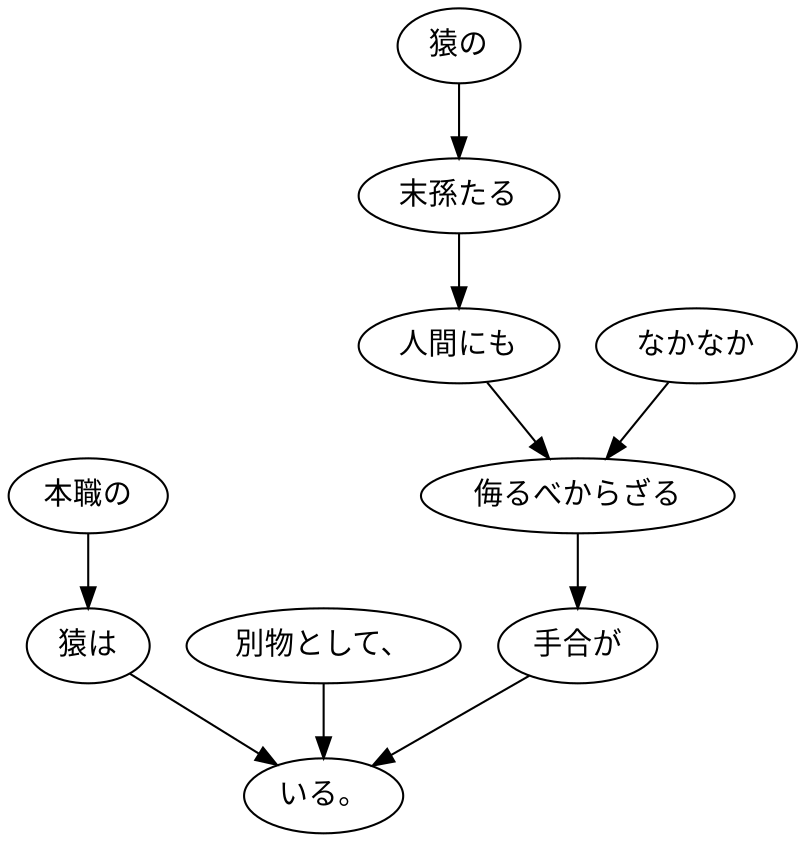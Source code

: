 digraph graph4032 {
	node0 [label="本職の"];
	node1 [label="猿は"];
	node2 [label="別物として、"];
	node3 [label="猿の"];
	node4 [label="末孫たる"];
	node5 [label="人間にも"];
	node6 [label="なかなか"];
	node7 [label="侮るべからざる"];
	node8 [label="手合が"];
	node9 [label="いる。"];
	node0 -> node1;
	node1 -> node9;
	node2 -> node9;
	node3 -> node4;
	node4 -> node5;
	node5 -> node7;
	node6 -> node7;
	node7 -> node8;
	node8 -> node9;
}
